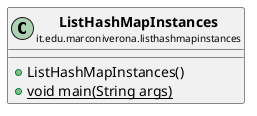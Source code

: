 @startuml

skinparam svgLinkTarget _parent
skinparam linetype ortho
set namespaceSeparator none
class "<b><size:14>ListHashMapInstances</b>\n<size:10>it.edu.marconiverona.listhashmapinstances" as it.edu.marconiverona.listhashmapinstances.ListHashMapInstances  [[../../../../it/edu/marconiverona/listhashmapinstances/ListHashMapInstances.html{it.edu.marconiverona.listhashmapinstances.ListHashMapInstances}]] {
+ListHashMapInstances()
{static} +void main(String args)
}



@enduml
